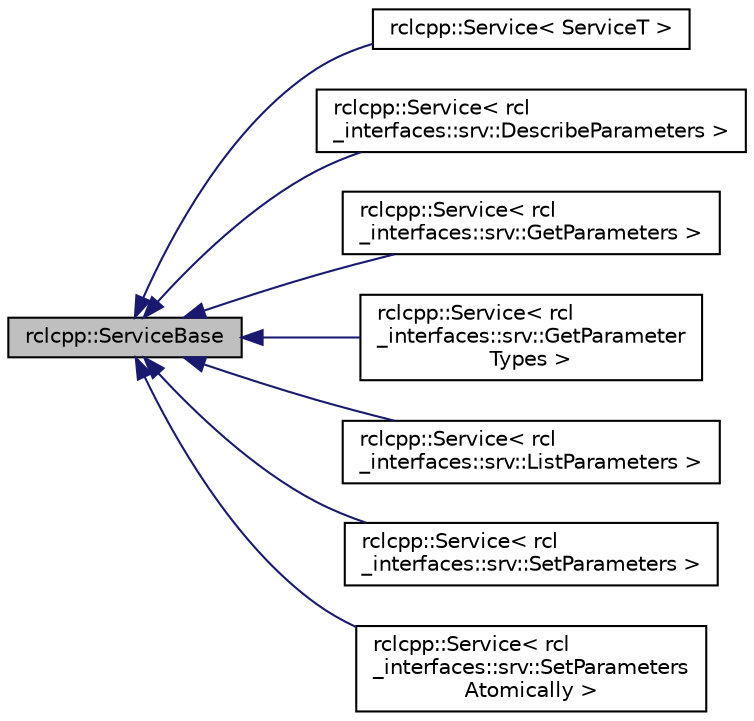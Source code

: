 digraph "rclcpp::ServiceBase"
{
  edge [fontname="Helvetica",fontsize="10",labelfontname="Helvetica",labelfontsize="10"];
  node [fontname="Helvetica",fontsize="10",shape=record];
  rankdir="LR";
  Node0 [label="rclcpp::ServiceBase",height=0.2,width=0.4,color="black", fillcolor="grey75", style="filled", fontcolor="black"];
  Node0 -> Node1 [dir="back",color="midnightblue",fontsize="10",style="solid",fontname="Helvetica"];
  Node1 [label="rclcpp::Service\< ServiceT \>",height=0.2,width=0.4,color="black", fillcolor="white", style="filled",URL="$classrclcpp_1_1Service.html"];
  Node0 -> Node2 [dir="back",color="midnightblue",fontsize="10",style="solid",fontname="Helvetica"];
  Node2 [label="rclcpp::Service\< rcl\l_interfaces::srv::DescribeParameters \>",height=0.2,width=0.4,color="black", fillcolor="white", style="filled",URL="$classrclcpp_1_1Service.html"];
  Node0 -> Node3 [dir="back",color="midnightblue",fontsize="10",style="solid",fontname="Helvetica"];
  Node3 [label="rclcpp::Service\< rcl\l_interfaces::srv::GetParameters \>",height=0.2,width=0.4,color="black", fillcolor="white", style="filled",URL="$classrclcpp_1_1Service.html"];
  Node0 -> Node4 [dir="back",color="midnightblue",fontsize="10",style="solid",fontname="Helvetica"];
  Node4 [label="rclcpp::Service\< rcl\l_interfaces::srv::GetParameter\lTypes \>",height=0.2,width=0.4,color="black", fillcolor="white", style="filled",URL="$classrclcpp_1_1Service.html"];
  Node0 -> Node5 [dir="back",color="midnightblue",fontsize="10",style="solid",fontname="Helvetica"];
  Node5 [label="rclcpp::Service\< rcl\l_interfaces::srv::ListParameters \>",height=0.2,width=0.4,color="black", fillcolor="white", style="filled",URL="$classrclcpp_1_1Service.html"];
  Node0 -> Node6 [dir="back",color="midnightblue",fontsize="10",style="solid",fontname="Helvetica"];
  Node6 [label="rclcpp::Service\< rcl\l_interfaces::srv::SetParameters \>",height=0.2,width=0.4,color="black", fillcolor="white", style="filled",URL="$classrclcpp_1_1Service.html"];
  Node0 -> Node7 [dir="back",color="midnightblue",fontsize="10",style="solid",fontname="Helvetica"];
  Node7 [label="rclcpp::Service\< rcl\l_interfaces::srv::SetParameters\lAtomically \>",height=0.2,width=0.4,color="black", fillcolor="white", style="filled",URL="$classrclcpp_1_1Service.html"];
}
